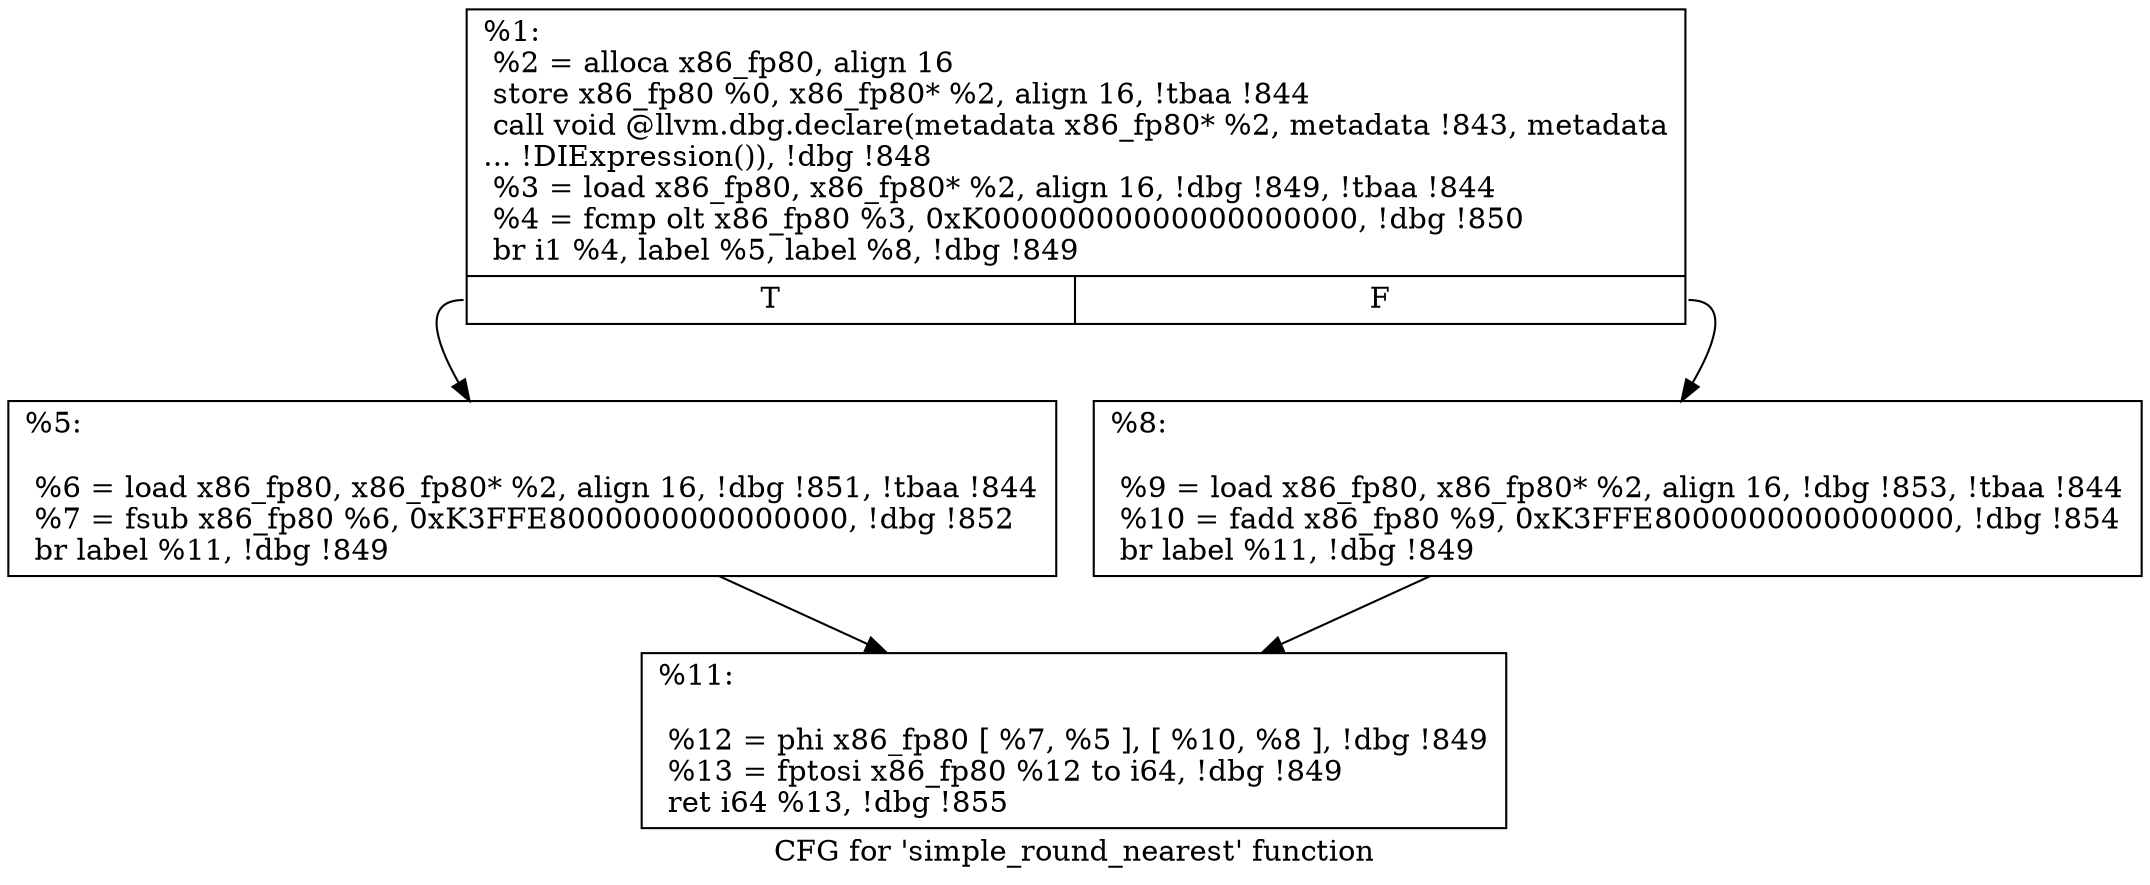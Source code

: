 digraph "CFG for 'simple_round_nearest' function" {
	label="CFG for 'simple_round_nearest' function";

	Node0xad7b50 [shape=record,label="{%1:\l  %2 = alloca x86_fp80, align 16\l  store x86_fp80 %0, x86_fp80* %2, align 16, !tbaa !844\l  call void @llvm.dbg.declare(metadata x86_fp80* %2, metadata !843, metadata\l... !DIExpression()), !dbg !848\l  %3 = load x86_fp80, x86_fp80* %2, align 16, !dbg !849, !tbaa !844\l  %4 = fcmp olt x86_fp80 %3, 0xK00000000000000000000, !dbg !850\l  br i1 %4, label %5, label %8, !dbg !849\l|{<s0>T|<s1>F}}"];
	Node0xad7b50:s0 -> Node0xad8130;
	Node0xad7b50:s1 -> Node0xad8180;
	Node0xad8130 [shape=record,label="{%5:\l\l  %6 = load x86_fp80, x86_fp80* %2, align 16, !dbg !851, !tbaa !844\l  %7 = fsub x86_fp80 %6, 0xK3FFE8000000000000000, !dbg !852\l  br label %11, !dbg !849\l}"];
	Node0xad8130 -> Node0xad81d0;
	Node0xad8180 [shape=record,label="{%8:\l\l  %9 = load x86_fp80, x86_fp80* %2, align 16, !dbg !853, !tbaa !844\l  %10 = fadd x86_fp80 %9, 0xK3FFE8000000000000000, !dbg !854\l  br label %11, !dbg !849\l}"];
	Node0xad8180 -> Node0xad81d0;
	Node0xad81d0 [shape=record,label="{%11:\l\l  %12 = phi x86_fp80 [ %7, %5 ], [ %10, %8 ], !dbg !849\l  %13 = fptosi x86_fp80 %12 to i64, !dbg !849\l  ret i64 %13, !dbg !855\l}"];
}
